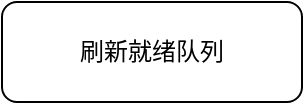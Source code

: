 <mxfile version="14.1.1" type="github">
  <diagram id="dzjsmuD-rFG6SCk-NLqr" name="Page-1">
    <mxGraphModel dx="865" dy="456" grid="1" gridSize="10" guides="1" tooltips="1" connect="1" arrows="1" fold="1" page="1" pageScale="1" pageWidth="827" pageHeight="1169" math="0" shadow="0">
      <root>
        <mxCell id="0" />
        <mxCell id="1" parent="0" />
        <mxCell id="70EhJgEo6nSa34UKSa1v-1" value="刷新就绪队列" style="rounded=1;whiteSpace=wrap;html=1;" vertex="1" parent="1">
          <mxGeometry x="320" y="90" width="150" height="50" as="geometry" />
        </mxCell>
      </root>
    </mxGraphModel>
  </diagram>
</mxfile>
